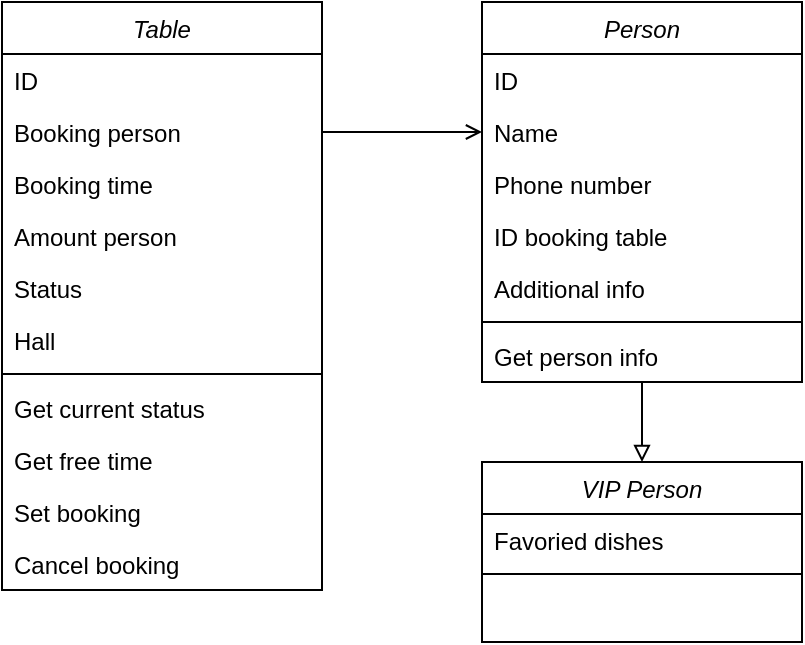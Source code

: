 <mxfile version="23.1.5" type="device">
  <diagram id="C5RBs43oDa-KdzZeNtuy" name="Page-1">
    <mxGraphModel dx="2363" dy="1397" grid="1" gridSize="10" guides="1" tooltips="1" connect="1" arrows="1" fold="1" page="1" pageScale="1" pageWidth="827" pageHeight="1169" math="0" shadow="0">
      <root>
        <mxCell id="WIyWlLk6GJQsqaUBKTNV-0" />
        <mxCell id="WIyWlLk6GJQsqaUBKTNV-1" parent="WIyWlLk6GJQsqaUBKTNV-0" />
        <mxCell id="ay-dsAafW-8rPABQRzdi-0" value="Table" style="swimlane;fontStyle=2;align=center;verticalAlign=top;childLayout=stackLayout;horizontal=1;startSize=26;horizontalStack=0;resizeParent=1;resizeLast=0;collapsible=1;marginBottom=0;rounded=0;shadow=0;strokeWidth=1;" vertex="1" parent="WIyWlLk6GJQsqaUBKTNV-1">
          <mxGeometry x="214" y="120" width="160" height="294" as="geometry">
            <mxRectangle x="400" y="560" width="160" height="26" as="alternateBounds" />
          </mxGeometry>
        </mxCell>
        <mxCell id="ay-dsAafW-8rPABQRzdi-1" value="ID" style="text;align=left;verticalAlign=top;spacingLeft=4;spacingRight=4;overflow=hidden;rotatable=0;points=[[0,0.5],[1,0.5]];portConstraint=eastwest;" vertex="1" parent="ay-dsAafW-8rPABQRzdi-0">
          <mxGeometry y="26" width="160" height="26" as="geometry" />
        </mxCell>
        <mxCell id="ay-dsAafW-8rPABQRzdi-2" value="Booking person" style="text;align=left;verticalAlign=top;spacingLeft=4;spacingRight=4;overflow=hidden;rotatable=0;points=[[0,0.5],[1,0.5]];portConstraint=eastwest;rounded=0;shadow=0;html=0;" vertex="1" parent="ay-dsAafW-8rPABQRzdi-0">
          <mxGeometry y="52" width="160" height="26" as="geometry" />
        </mxCell>
        <mxCell id="ay-dsAafW-8rPABQRzdi-16" value="Booking time" style="text;align=left;verticalAlign=top;spacingLeft=4;spacingRight=4;overflow=hidden;rotatable=0;points=[[0,0.5],[1,0.5]];portConstraint=eastwest;rounded=0;shadow=0;html=0;" vertex="1" parent="ay-dsAafW-8rPABQRzdi-0">
          <mxGeometry y="78" width="160" height="26" as="geometry" />
        </mxCell>
        <mxCell id="ay-dsAafW-8rPABQRzdi-20" value="Amount person" style="text;align=left;verticalAlign=top;spacingLeft=4;spacingRight=4;overflow=hidden;rotatable=0;points=[[0,0.5],[1,0.5]];portConstraint=eastwest;rounded=0;shadow=0;html=0;" vertex="1" parent="ay-dsAafW-8rPABQRzdi-0">
          <mxGeometry y="104" width="160" height="26" as="geometry" />
        </mxCell>
        <mxCell id="ay-dsAafW-8rPABQRzdi-3" value="Status" style="text;align=left;verticalAlign=top;spacingLeft=4;spacingRight=4;overflow=hidden;rotatable=0;points=[[0,0.5],[1,0.5]];portConstraint=eastwest;rounded=0;shadow=0;html=0;" vertex="1" parent="ay-dsAafW-8rPABQRzdi-0">
          <mxGeometry y="130" width="160" height="26" as="geometry" />
        </mxCell>
        <mxCell id="ay-dsAafW-8rPABQRzdi-17" value="Hall" style="text;align=left;verticalAlign=top;spacingLeft=4;spacingRight=4;overflow=hidden;rotatable=0;points=[[0,0.5],[1,0.5]];portConstraint=eastwest;rounded=0;shadow=0;html=0;" vertex="1" parent="ay-dsAafW-8rPABQRzdi-0">
          <mxGeometry y="156" width="160" height="26" as="geometry" />
        </mxCell>
        <mxCell id="ay-dsAafW-8rPABQRzdi-4" value="" style="line;html=1;strokeWidth=1;align=left;verticalAlign=middle;spacingTop=-1;spacingLeft=3;spacingRight=3;rotatable=0;labelPosition=right;points=[];portConstraint=eastwest;" vertex="1" parent="ay-dsAafW-8rPABQRzdi-0">
          <mxGeometry y="182" width="160" height="8" as="geometry" />
        </mxCell>
        <mxCell id="ay-dsAafW-8rPABQRzdi-12" value="Get current status" style="text;align=left;verticalAlign=top;spacingLeft=4;spacingRight=4;overflow=hidden;rotatable=0;points=[[0,0.5],[1,0.5]];portConstraint=eastwest;rounded=0;shadow=0;html=0;" vertex="1" parent="ay-dsAafW-8rPABQRzdi-0">
          <mxGeometry y="190" width="160" height="26" as="geometry" />
        </mxCell>
        <mxCell id="ay-dsAafW-8rPABQRzdi-19" value="Get free time" style="text;align=left;verticalAlign=top;spacingLeft=4;spacingRight=4;overflow=hidden;rotatable=0;points=[[0,0.5],[1,0.5]];portConstraint=eastwest;rounded=0;shadow=0;html=0;" vertex="1" parent="ay-dsAafW-8rPABQRzdi-0">
          <mxGeometry y="216" width="160" height="26" as="geometry" />
        </mxCell>
        <mxCell id="ay-dsAafW-8rPABQRzdi-27" value="Set booking" style="text;align=left;verticalAlign=top;spacingLeft=4;spacingRight=4;overflow=hidden;rotatable=0;points=[[0,0.5],[1,0.5]];portConstraint=eastwest;rounded=0;shadow=0;html=0;" vertex="1" parent="ay-dsAafW-8rPABQRzdi-0">
          <mxGeometry y="242" width="160" height="26" as="geometry" />
        </mxCell>
        <mxCell id="ay-dsAafW-8rPABQRzdi-28" value="Cancel booking" style="text;align=left;verticalAlign=top;spacingLeft=4;spacingRight=4;overflow=hidden;rotatable=0;points=[[0,0.5],[1,0.5]];portConstraint=eastwest;rounded=0;shadow=0;html=0;" vertex="1" parent="ay-dsAafW-8rPABQRzdi-0">
          <mxGeometry y="268" width="160" height="26" as="geometry" />
        </mxCell>
        <mxCell id="ay-dsAafW-8rPABQRzdi-21" value="Person" style="swimlane;fontStyle=2;align=center;verticalAlign=top;childLayout=stackLayout;horizontal=1;startSize=26;horizontalStack=0;resizeParent=1;resizeLast=0;collapsible=1;marginBottom=0;rounded=0;shadow=0;strokeWidth=1;" vertex="1" parent="WIyWlLk6GJQsqaUBKTNV-1">
          <mxGeometry x="454" y="120" width="160" height="190" as="geometry">
            <mxRectangle x="230" y="140" width="160" height="26" as="alternateBounds" />
          </mxGeometry>
        </mxCell>
        <mxCell id="ay-dsAafW-8rPABQRzdi-22" value="ID" style="text;align=left;verticalAlign=top;spacingLeft=4;spacingRight=4;overflow=hidden;rotatable=0;points=[[0,0.5],[1,0.5]];portConstraint=eastwest;" vertex="1" parent="ay-dsAafW-8rPABQRzdi-21">
          <mxGeometry y="26" width="160" height="26" as="geometry" />
        </mxCell>
        <mxCell id="ay-dsAafW-8rPABQRzdi-23" value="Name" style="text;align=left;verticalAlign=top;spacingLeft=4;spacingRight=4;overflow=hidden;rotatable=0;points=[[0,0.5],[1,0.5]];portConstraint=eastwest;rounded=0;shadow=0;html=0;" vertex="1" parent="ay-dsAafW-8rPABQRzdi-21">
          <mxGeometry y="52" width="160" height="26" as="geometry" />
        </mxCell>
        <mxCell id="ay-dsAafW-8rPABQRzdi-24" value="Phone number" style="text;align=left;verticalAlign=top;spacingLeft=4;spacingRight=4;overflow=hidden;rotatable=0;points=[[0,0.5],[1,0.5]];portConstraint=eastwest;rounded=0;shadow=0;html=0;" vertex="1" parent="ay-dsAafW-8rPABQRzdi-21">
          <mxGeometry y="78" width="160" height="26" as="geometry" />
        </mxCell>
        <mxCell id="ay-dsAafW-8rPABQRzdi-29" value="ID booking table" style="text;align=left;verticalAlign=top;spacingLeft=4;spacingRight=4;overflow=hidden;rotatable=0;points=[[0,0.5],[1,0.5]];portConstraint=eastwest;rounded=0;shadow=0;html=0;" vertex="1" parent="ay-dsAafW-8rPABQRzdi-21">
          <mxGeometry y="104" width="160" height="26" as="geometry" />
        </mxCell>
        <mxCell id="ay-dsAafW-8rPABQRzdi-30" value="Additional info" style="text;align=left;verticalAlign=top;spacingLeft=4;spacingRight=4;overflow=hidden;rotatable=0;points=[[0,0.5],[1,0.5]];portConstraint=eastwest;rounded=0;shadow=0;html=0;" vertex="1" parent="ay-dsAafW-8rPABQRzdi-21">
          <mxGeometry y="130" width="160" height="26" as="geometry" />
        </mxCell>
        <mxCell id="ay-dsAafW-8rPABQRzdi-25" value="" style="line;html=1;strokeWidth=1;align=left;verticalAlign=middle;spacingTop=-1;spacingLeft=3;spacingRight=3;rotatable=0;labelPosition=right;points=[];portConstraint=eastwest;" vertex="1" parent="ay-dsAafW-8rPABQRzdi-21">
          <mxGeometry y="156" width="160" height="8" as="geometry" />
        </mxCell>
        <mxCell id="ay-dsAafW-8rPABQRzdi-26" value="Get person info" style="text;align=left;verticalAlign=top;spacingLeft=4;spacingRight=4;overflow=hidden;rotatable=0;points=[[0,0.5],[1,0.5]];portConstraint=eastwest;" vertex="1" parent="ay-dsAafW-8rPABQRzdi-21">
          <mxGeometry y="164" width="160" height="26" as="geometry" />
        </mxCell>
        <mxCell id="ay-dsAafW-8rPABQRzdi-32" value="" style="endArrow=open;html=1;rounded=0;entryX=0;entryY=0.5;entryDx=0;entryDy=0;exitX=1;exitY=0.5;exitDx=0;exitDy=0;endFill=0;" edge="1" parent="WIyWlLk6GJQsqaUBKTNV-1" source="ay-dsAafW-8rPABQRzdi-2" target="ay-dsAafW-8rPABQRzdi-23">
          <mxGeometry width="50" height="50" relative="1" as="geometry">
            <mxPoint x="364" y="230" as="sourcePoint" />
            <mxPoint x="414" y="180" as="targetPoint" />
          </mxGeometry>
        </mxCell>
        <mxCell id="ay-dsAafW-8rPABQRzdi-33" value="VIP Person" style="swimlane;fontStyle=2;align=center;verticalAlign=top;childLayout=stackLayout;horizontal=1;startSize=26;horizontalStack=0;resizeParent=1;resizeLast=0;collapsible=1;marginBottom=0;rounded=0;shadow=0;strokeWidth=1;" vertex="1" parent="WIyWlLk6GJQsqaUBKTNV-1">
          <mxGeometry x="454" y="350" width="160" height="90" as="geometry">
            <mxRectangle x="230" y="140" width="160" height="26" as="alternateBounds" />
          </mxGeometry>
        </mxCell>
        <mxCell id="ay-dsAafW-8rPABQRzdi-38" value="Favoried dishes" style="text;align=left;verticalAlign=top;spacingLeft=4;spacingRight=4;overflow=hidden;rotatable=0;points=[[0,0.5],[1,0.5]];portConstraint=eastwest;rounded=0;shadow=0;html=0;" vertex="1" parent="ay-dsAafW-8rPABQRzdi-33">
          <mxGeometry y="26" width="160" height="26" as="geometry" />
        </mxCell>
        <mxCell id="ay-dsAafW-8rPABQRzdi-39" value="" style="line;html=1;strokeWidth=1;align=left;verticalAlign=middle;spacingTop=-1;spacingLeft=3;spacingRight=3;rotatable=0;labelPosition=right;points=[];portConstraint=eastwest;" vertex="1" parent="ay-dsAafW-8rPABQRzdi-33">
          <mxGeometry y="52" width="160" height="8" as="geometry" />
        </mxCell>
        <mxCell id="ay-dsAafW-8rPABQRzdi-41" value="" style="endArrow=block;html=1;rounded=0;entryX=0.5;entryY=0;entryDx=0;entryDy=0;exitX=0.5;exitY=1.021;exitDx=0;exitDy=0;exitPerimeter=0;endFill=0;" edge="1" parent="WIyWlLk6GJQsqaUBKTNV-1" source="ay-dsAafW-8rPABQRzdi-26" target="ay-dsAafW-8rPABQRzdi-33">
          <mxGeometry width="50" height="50" relative="1" as="geometry">
            <mxPoint x="334" y="340" as="sourcePoint" />
            <mxPoint x="384" y="290" as="targetPoint" />
          </mxGeometry>
        </mxCell>
      </root>
    </mxGraphModel>
  </diagram>
</mxfile>
